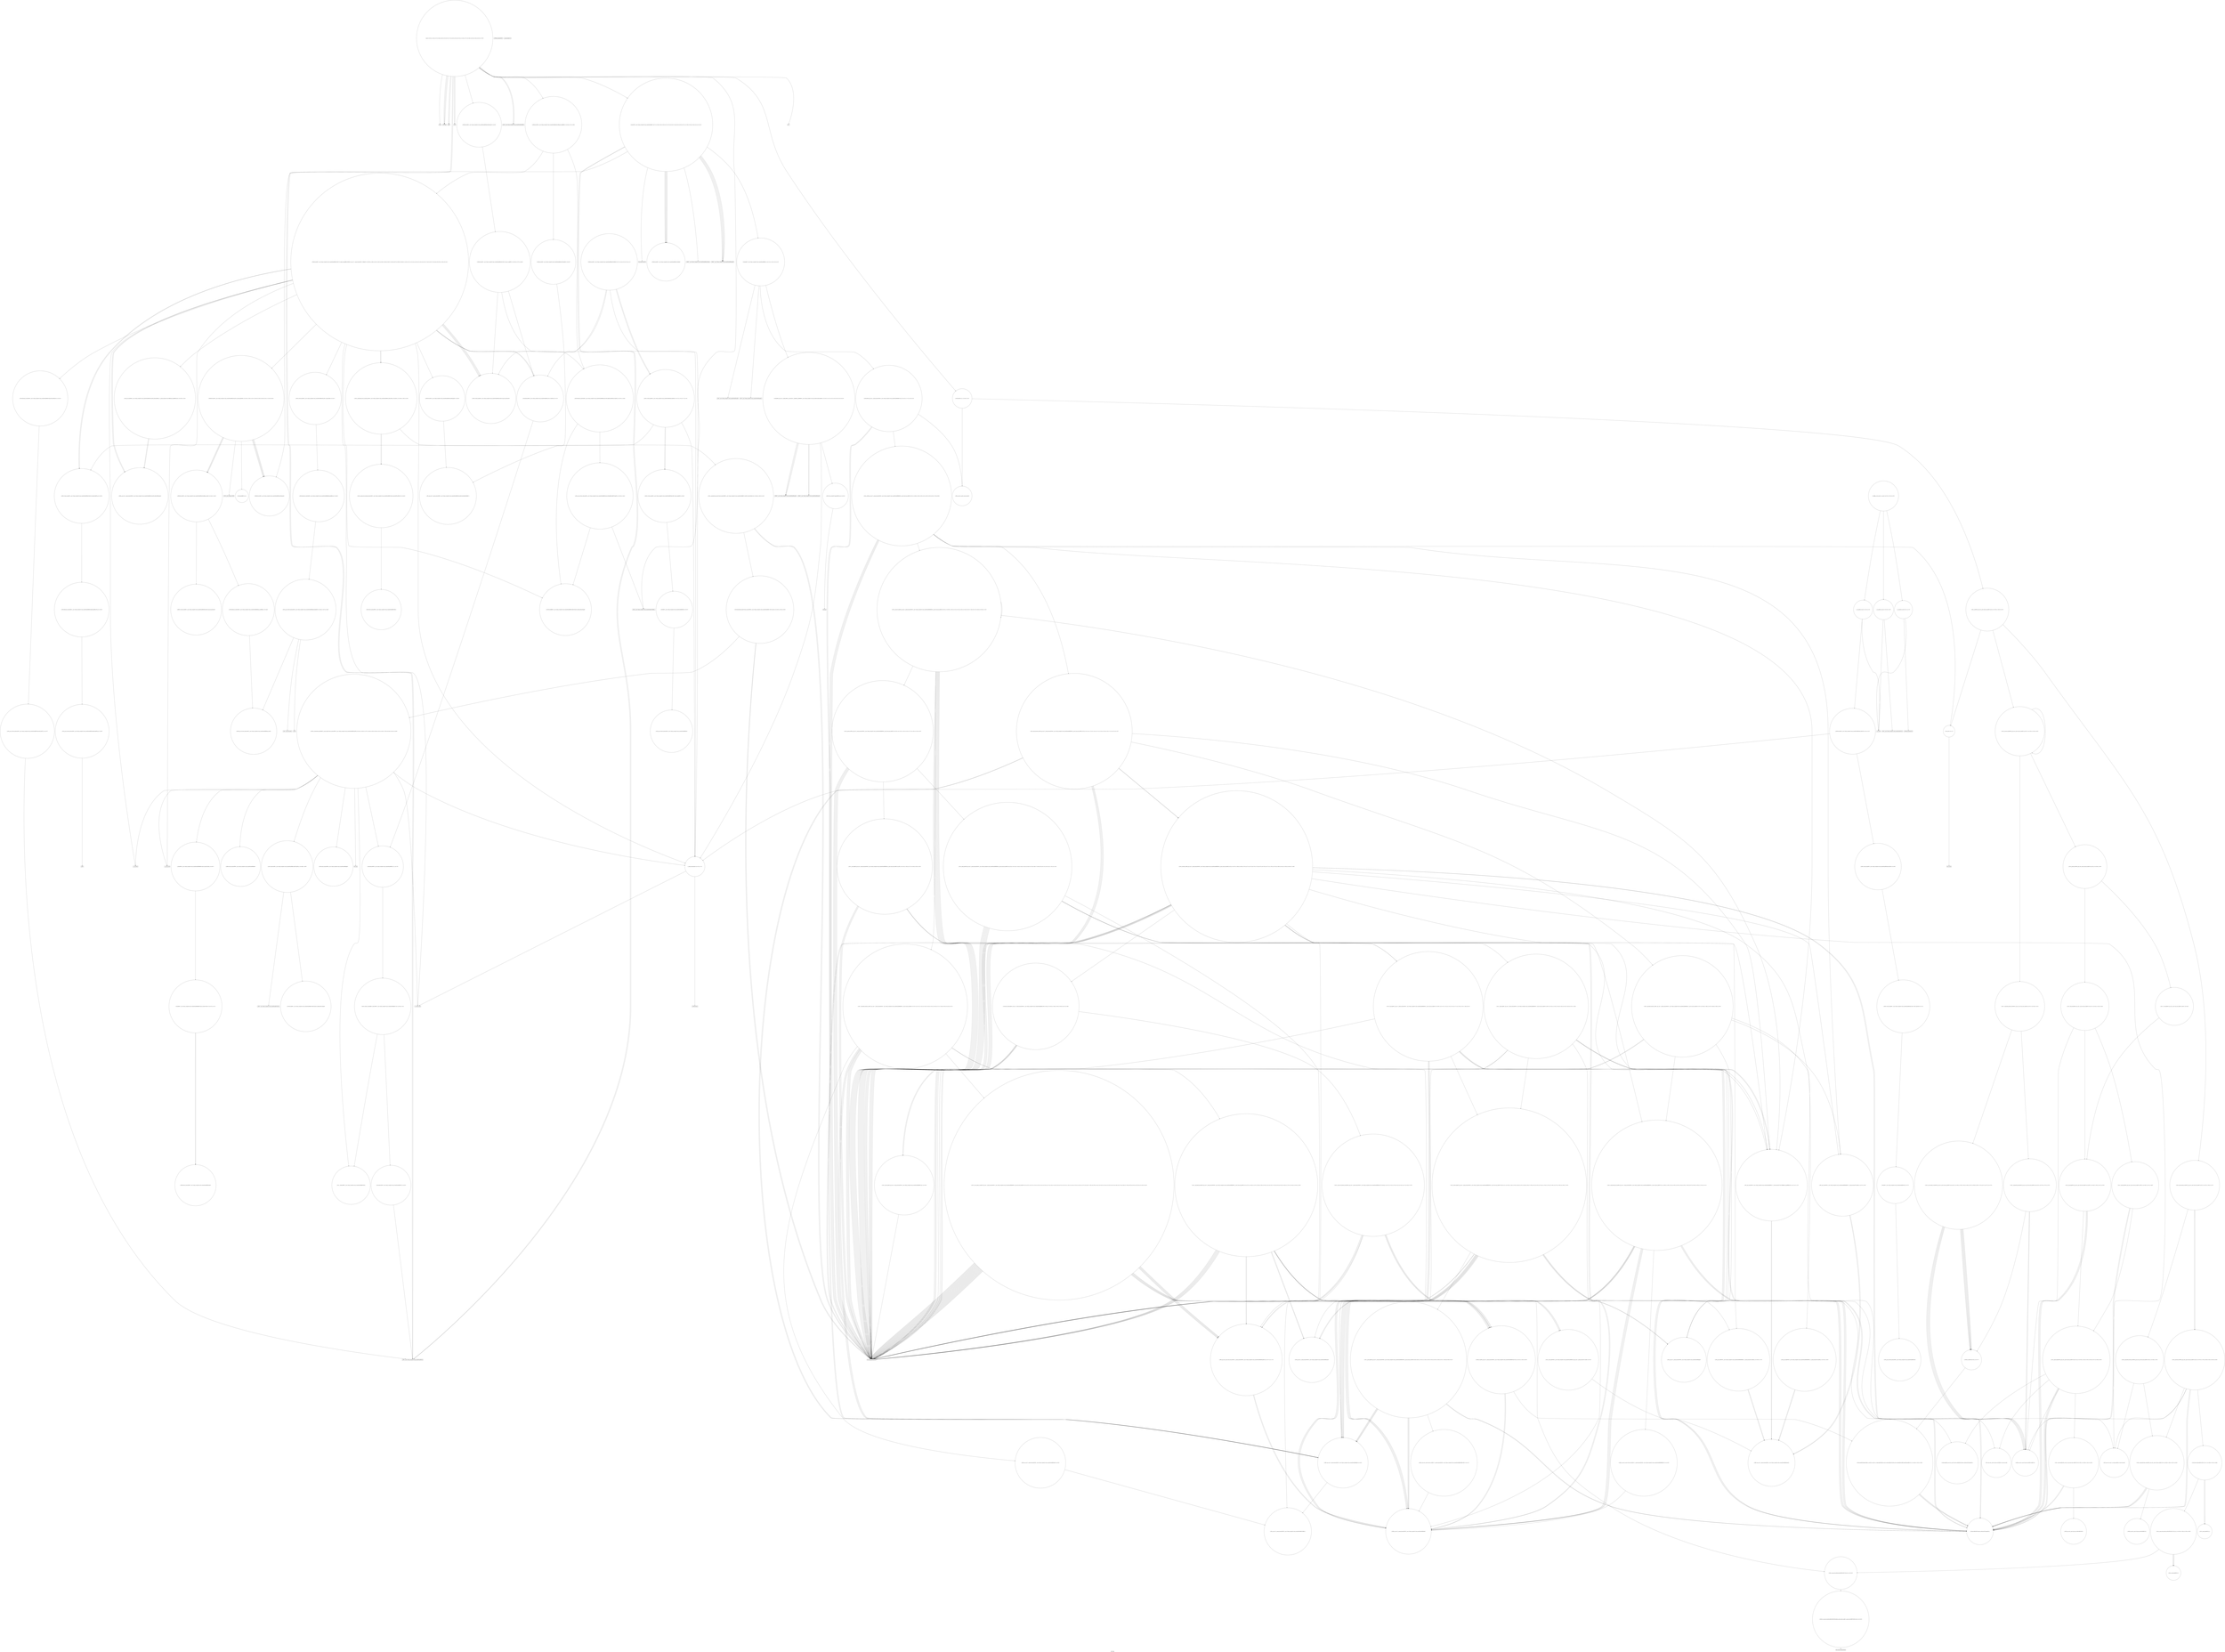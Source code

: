 digraph "Call Graph" {
	label="Call Graph";

	Node0x5599ec6009a0 [shape=record,shape=circle,label="{__cxx_global_var_init|{<s0>1|<s1>2}}"];
	Node0x5599ec6009a0:s0 -> Node0x5599ec600a20[color=black];
	Node0x5599ec6009a0:s1 -> Node0x5599eca7a7b0[color=black];
	Node0x5599eca7e350 [shape=record,shape=circle,label="{_ZN9__gnu_cxxeqIPcNSt7__cxx1112basic_stringIcSt11char_traitsIcESaIcEEEEEbRKNS_17__normal_iteratorIT_T0_EESD_|{<s0>291|<s1>292}}"];
	Node0x5599eca7e350:s0 -> Node0x5599eca7d550[color=black];
	Node0x5599eca7e350:s1 -> Node0x5599eca7d550[color=black];
	Node0x5599eca7a9b0 [shape=record,shape=circle,label="{_Z5checkNSt7__cxx1112basic_stringIcSt11char_traitsIcESaIcEEERS4_|{<s0>12|<s1>13|<s2>14|<s3>15}}"];
	Node0x5599eca7a9b0:s0 -> Node0x5599eca7aab0[color=black];
	Node0x5599eca7a9b0:s1 -> Node0x5599eca7ab30[color=black];
	Node0x5599eca7a9b0:s2 -> Node0x5599eca7aa30[color=black];
	Node0x5599eca7a9b0:s3 -> Node0x5599eca7abb0[color=black];
	Node0x5599eca7beb0 [shape=record,shape=circle,label="{_ZSt12__niter_baseIPcNSt7__cxx1112basic_stringIcSt11char_traitsIcESaIcEEEET_N9__gnu_cxx17__normal_iteratorIS7_T0_EE|{<s0>322}}"];
	Node0x5599eca7beb0:s0 -> Node0x5599eca7d550[color=black];
	Node0x5599eca7ad30 [shape=record,shape=Mrecord,label="{llvm.memset.p0i8.i64}"];
	Node0x5599eca7c230 [shape=record,shape=Mrecord,label="{memcmp}"];
	Node0x5599eca7b0b0 [shape=record,shape=Mrecord,label="{_ZNSt7__cxx1112basic_stringIcSt11char_traitsIcESaIcEEC1Ev}"];
	Node0x5599eca7c5b0 [shape=record,shape=circle,label="{_ZSt13__heap_selectIPcN9__gnu_cxx5__ops15_Iter_less_iterEEvT_S4_S4_T0_|{<s0>342|<s1>343|<s2>344}}"];
	Node0x5599eca7c5b0:s0 -> Node0x5599eca7c6b0[color=black];
	Node0x5599eca7c5b0:s1 -> Node0x5599eca7c730[color=black];
	Node0x5599eca7c5b0:s2 -> Node0x5599eca7c7b0[color=black];
	Node0x5599eca7b430 [shape=record,shape=Mrecord,label="{strlen}"];
	Node0x5599eca7c930 [shape=record,shape=circle,label="{_ZNK9__gnu_cxx5__ops14_Iter_less_valclIPccEEbT_RT0_}"];
	Node0x5599eca7b7b0 [shape=record,shape=Mrecord,label="{__cxa_begin_catch}"];
	Node0x5599eca7ccb0 [shape=record,shape=circle,label="{_ZSt25__unguarded_linear_insertIPcN9__gnu_cxx5__ops14_Val_less_iterEEvT_T0_|{<s0>389|<s1>390|<s2>391|<s3>392}}"];
	Node0x5599eca7ccb0:s0 -> Node0x5599eca7da50[color=black];
	Node0x5599eca7ccb0:s1 -> Node0x5599eca806f0[color=black];
	Node0x5599eca7ccb0:s2 -> Node0x5599eca7da50[color=black];
	Node0x5599eca7ccb0:s3 -> Node0x5599eca7da50[color=black];
	Node0x5599eca7bb30 [shape=record,shape=circle,label="{_ZNSt12_Vector_baseINSt7__cxx1112basic_stringIcSt11char_traitsIcESaIcEEESaIS5_EED2Ev|{<s0>75|<s1>76|<s2>77|<s3>78}}"];
	Node0x5599eca7bb30:s0 -> Node0x5599eca7bdb0[color=black];
	Node0x5599eca7bb30:s1 -> Node0x5599eca7ce50[color=black];
	Node0x5599eca7bb30:s2 -> Node0x5599eca7ce50[color=black];
	Node0x5599eca7bb30:s3 -> Node0x5599eca7b730[color=black];
	Node0x5599eca80870 [shape=record,shape=circle,label="{_ZNSt6vectorINSt7__cxx1112basic_stringIcSt11char_traitsIcESaIcEEESaIS5_EE3endEv|{<s0>422}}"];
	Node0x5599eca80870:s0 -> Node0x5599eca81170[color=black];
	Node0x5599eca7ced0 [shape=record,shape=circle,label="{_ZNSt16allocator_traitsISaINSt7__cxx1112basic_stringIcSt11char_traitsIcESaIcEEEEE10deallocateERS6_PS5_m|{<s0>85}}"];
	Node0x5599eca7ced0:s0 -> Node0x5599eca7cf50[color=black];
	Node0x5599eca80bf0 [shape=record,shape=circle,label="{_ZSt34__uninitialized_move_if_noexcept_aIPNSt7__cxx1112basic_stringIcSt11char_traitsIcESaIcEEES6_SaIS5_EET0_T_S9_S8_RT1_|{<s0>438|<s1>439|<s2>440}}"];
	Node0x5599eca80bf0:s0 -> Node0x5599eca81470[color=black];
	Node0x5599eca80bf0:s1 -> Node0x5599eca81470[color=black];
	Node0x5599eca80bf0:s2 -> Node0x5599eca813f0[color=black];
	Node0x5599eca7d250 [shape=record,shape=circle,label="{_ZN9__gnu_cxx5__ops16__iter_less_iterEv}"];
	Node0x5599eca80f70 [shape=record,shape=circle,label="{_ZSt3maxImERKT_S2_S2_}"];
	Node0x5599eca7d5d0 [shape=record,shape=circle,label="{_ZSt14__partial_sortIN9__gnu_cxx17__normal_iteratorIPcNSt7__cxx1112basic_stringIcSt11char_traitsIcESaIcEEEEENS0_5__ops15_Iter_less_iterEEvT_SC_SC_T0_|{<s0>124|<s1>125|<s2>126|<s3>127|<s4>128|<s5>129|<s6>130}}"];
	Node0x5599eca7d5d0:s0 -> Node0x5599eca7d1d0[color=black];
	Node0x5599eca7d5d0:s1 -> Node0x5599eca7d1d0[color=black];
	Node0x5599eca7d5d0:s2 -> Node0x5599eca7d1d0[color=black];
	Node0x5599eca7d5d0:s3 -> Node0x5599eca7d6d0[color=black];
	Node0x5599eca7d5d0:s4 -> Node0x5599eca7d1d0[color=black];
	Node0x5599eca7d5d0:s5 -> Node0x5599eca7d1d0[color=black];
	Node0x5599eca7d5d0:s6 -> Node0x5599eca7d750[color=black];
	Node0x5599eca812f0 [shape=record,shape=Mrecord,label="{_ZSt17__throw_bad_allocv}"];
	Node0x5599eca7d950 [shape=record,shape=circle,label="{_ZSt10__pop_heapIN9__gnu_cxx17__normal_iteratorIPcNSt7__cxx1112basic_stringIcSt11char_traitsIcESaIcEEEEENS0_5__ops15_Iter_less_iterEEvT_SC_SC_RT0_|{<s0>173|<s1>174|<s2>175|<s3>176|<s4>177|<s5>178|<s6>179|<s7>180|<s8>181}}"];
	Node0x5599eca7d950:s0 -> Node0x5599eca7db50[color=black];
	Node0x5599eca7d950:s1 -> Node0x5599eca7da50[color=black];
	Node0x5599eca7d950:s2 -> Node0x5599eca7db50[color=black];
	Node0x5599eca7d950:s3 -> Node0x5599eca7da50[color=black];
	Node0x5599eca7d950:s4 -> Node0x5599eca7db50[color=black];
	Node0x5599eca7d950:s5 -> Node0x5599eca7d1d0[color=black];
	Node0x5599eca7d950:s6 -> Node0x5599eca7d450[color=black];
	Node0x5599eca7d950:s7 -> Node0x5599eca7da50[color=black];
	Node0x5599eca7d950:s8 -> Node0x5599eca7dbd0[color=black];
	Node0x5599eca81670 [shape=record,shape=circle,label="{_ZSt10_ConstructINSt7__cxx1112basic_stringIcSt11char_traitsIcESaIcEEEJS5_EEvPT_DpOT0_|{<s0>468|<s1>469}}"];
	Node0x5599eca81670:s0 -> Node0x5599eca81970[color=black];
	Node0x5599eca81670:s1 -> Node0x5599eca819f0[color=black];
	Node0x5599eca7dcd0 [shape=record,shape=circle,label="{_ZSt4moveIRN9__gnu_cxx5__ops15_Iter_less_iterEEONSt16remove_referenceIT_E4typeEOS5_}"];
	Node0x5599eca819f0 [shape=record,shape=Mrecord,label="{_ZNSt7__cxx1112basic_stringIcSt11char_traitsIcESaIcEEC1EOS4_}"];
	Node0x5599eca7e050 [shape=record,shape=circle,label="{_ZSt21__unguarded_partitionIN9__gnu_cxx17__normal_iteratorIPcNSt7__cxx1112basic_stringIcSt11char_traitsIcESaIcEEEEENS0_5__ops15_Iter_less_iterEET_SC_SC_SC_T0_|{<s0>246|<s1>247|<s2>248|<s3>249|<s4>250|<s5>251|<s6>252|<s7>253|<s8>254|<s9>255|<s10>256|<s11>257|<s12>258|<s13>259|<s14>260}}"];
	Node0x5599eca7e050:s0 -> Node0x5599eca7d1d0[color=black];
	Node0x5599eca7e050:s1 -> Node0x5599eca7d1d0[color=black];
	Node0x5599eca7e050:s2 -> Node0x5599eca7d8d0[color=black];
	Node0x5599eca7e050:s3 -> Node0x5599eca7d9d0[color=black];
	Node0x5599eca7e050:s4 -> Node0x5599eca7ded0[color=black];
	Node0x5599eca7e050:s5 -> Node0x5599eca7d1d0[color=black];
	Node0x5599eca7e050:s6 -> Node0x5599eca7d1d0[color=black];
	Node0x5599eca7e050:s7 -> Node0x5599eca7d8d0[color=black];
	Node0x5599eca7e050:s8 -> Node0x5599eca7ded0[color=black];
	Node0x5599eca7e050:s9 -> Node0x5599eca7d850[color=black];
	Node0x5599eca7e050:s10 -> Node0x5599eca7d1d0[color=black];
	Node0x5599eca7e050:s11 -> Node0x5599eca7d1d0[color=black];
	Node0x5599eca7e050:s12 -> Node0x5599eca7d1d0[color=black];
	Node0x5599eca7e050:s13 -> Node0x5599eca7e0d0[color=black];
	Node0x5599eca7e050:s14 -> Node0x5599eca7d9d0[color=black];
	Node0x5599ec600a20 [shape=record,shape=Mrecord,label="{_ZNSt8ios_base4InitC1Ev}"];
	Node0x5599eca7e3d0 [shape=record,shape=circle,label="{_ZSt13move_backwardIN9__gnu_cxx17__normal_iteratorIPcNSt7__cxx1112basic_stringIcSt11char_traitsIcESaIcEEEEES9_ET0_T_SB_SA_|{<s0>293|<s1>294|<s2>295|<s3>296|<s4>297|<s5>298}}"];
	Node0x5599eca7e3d0:s0 -> Node0x5599eca7d1d0[color=black];
	Node0x5599eca7e3d0:s1 -> Node0x5599eca7e5d0[color=black];
	Node0x5599eca7e3d0:s2 -> Node0x5599eca7d1d0[color=black];
	Node0x5599eca7e3d0:s3 -> Node0x5599eca7e5d0[color=black];
	Node0x5599eca7e3d0:s4 -> Node0x5599eca7d1d0[color=black];
	Node0x5599eca7e3d0:s5 -> Node0x5599eca7e550[color=black];
	Node0x5599eca7aa30 [shape=record,shape=circle,label="{_ZSt4sortIN9__gnu_cxx17__normal_iteratorIPcNSt7__cxx1112basic_stringIcSt11char_traitsIcESaIcEEEEEEvT_SA_|{<s0>16|<s1>17|<s2>18|<s3>19}}"];
	Node0x5599eca7aa30:s0 -> Node0x5599eca7d1d0[color=black];
	Node0x5599eca7aa30:s1 -> Node0x5599eca7d1d0[color=black];
	Node0x5599eca7aa30:s2 -> Node0x5599eca7d250[color=black];
	Node0x5599eca7aa30:s3 -> Node0x5599eca7d150[color=black];
	Node0x5599eca7bf30 [shape=record,shape=circle,label="{_ZNSt20__copy_move_backwardILb1ELb1ESt26random_access_iterator_tagE13__copy_move_bIcEEPT_PKS3_S6_S4_|{<s0>323}}"];
	Node0x5599eca7bf30:s0 -> Node0x5599eca7bfb0[color=black];
	Node0x5599eca7adb0 [shape=record,shape=circle,label="{_ZNKSt6vectorINSt7__cxx1112basic_stringIcSt11char_traitsIcESaIcEEESaIS5_EE4sizeEv}"];
	Node0x5599eca7c2b0 [shape=record,shape=circle,label="{_ZNSt6vectorINSt7__cxx1112basic_stringIcSt11char_traitsIcESaIcEEESaIS5_EE15_M_erase_at_endEPS5_|{<s0>326|<s1>327|<s2>328}}"];
	Node0x5599eca7c2b0:s0 -> Node0x5599eca7bab0[color=black];
	Node0x5599eca7c2b0:s1 -> Node0x5599eca7ba30[color=black];
	Node0x5599eca7c2b0:s2 -> Node0x5599eca7b730[color=black];
	Node0x5599eca7b130 [shape=record,shape=circle,label="{main|{<s0>45|<s1>46|<s2>47|<s3>48|<s4>49|<s5>50|<s6>51|<s7>52|<s8>53|<s9>54|<s10>55|<s11>56|<s12>57|<s13>58|<s14>59|<s15>60|<s16>61|<s17>62}}"];
	Node0x5599eca7b130:s0 -> Node0x5599eca7b1b0[color=black];
	Node0x5599eca7b130:s1 -> Node0x5599eca7b230[color=black];
	Node0x5599eca7b130:s2 -> Node0x5599eca7b1b0[color=black];
	Node0x5599eca7b130:s3 -> Node0x5599eca7b1b0[color=black];
	Node0x5599eca7b130:s4 -> Node0x5599eca7b2b0[color=black];
	Node0x5599eca7b130:s5 -> Node0x5599eca7b330[color=black];
	Node0x5599eca7b130:s6 -> Node0x5599eca7b430[color=black];
	Node0x5599eca7b130:s7 -> Node0x5599eca7b3b0[color=black];
	Node0x5599eca7b130:s8 -> Node0x5599eca7b4b0[color=black];
	Node0x5599eca7b130:s9 -> Node0x5599eca7b530[color=black];
	Node0x5599eca7b130:s10 -> Node0x5599eca7b330[color=black];
	Node0x5599eca7b130:s11 -> Node0x5599eca7b4b0[color=black];
	Node0x5599eca7b130:s12 -> Node0x5599eca7b5b0[color=black];
	Node0x5599eca7b130:s13 -> Node0x5599eca7ac30[color=black];
	Node0x5599eca7b130:s14 -> Node0x5599eca7afb0[color=black];
	Node0x5599eca7b130:s15 -> Node0x5599eca7b230[color=black];
	Node0x5599eca7b130:s16 -> Node0x5599eca7afb0[color=black];
	Node0x5599eca7b130:s17 -> Node0x5599eca7b630[color=black];
	Node0x5599eca7c630 [shape=record,shape=circle,label="{_ZSt11__sort_heapIPcN9__gnu_cxx5__ops15_Iter_less_iterEEvT_S4_RT0_|{<s0>345}}"];
	Node0x5599eca7c630:s0 -> Node0x5599eca7c7b0[color=black];
	Node0x5599eca7b4b0 [shape=record,shape=Mrecord,label="{_ZNSt7__cxx1112basic_stringIcSt11char_traitsIcESaIcEEaSEPKc}"];
	Node0x5599eca7c9b0 [shape=record,shape=circle,label="{_ZSt22__move_median_to_firstIPcN9__gnu_cxx5__ops15_Iter_less_iterEEvT_S4_S4_S4_T0_|{<s0>363|<s1>364|<s2>365|<s3>366|<s4>367|<s5>368|<s6>369|<s7>370|<s8>371|<s9>372|<s10>373}}"];
	Node0x5599eca7c9b0:s0 -> Node0x5599eca7c730[color=black];
	Node0x5599eca7c9b0:s1 -> Node0x5599eca7c730[color=black];
	Node0x5599eca7c9b0:s2 -> Node0x5599eca7cab0[color=black];
	Node0x5599eca7c9b0:s3 -> Node0x5599eca7c730[color=black];
	Node0x5599eca7c9b0:s4 -> Node0x5599eca7cab0[color=black];
	Node0x5599eca7c9b0:s5 -> Node0x5599eca7cab0[color=black];
	Node0x5599eca7c9b0:s6 -> Node0x5599eca7c730[color=black];
	Node0x5599eca7c9b0:s7 -> Node0x5599eca7cab0[color=black];
	Node0x5599eca7c9b0:s8 -> Node0x5599eca7c730[color=black];
	Node0x5599eca7c9b0:s9 -> Node0x5599eca7cab0[color=black];
	Node0x5599eca7c9b0:s10 -> Node0x5599eca7cab0[color=black];
	Node0x5599eca7b830 [shape=record,shape=Mrecord,label="{_ZSt9terminatev}"];
	Node0x5599eca7cd30 [shape=record,shape=circle,label="{_ZSt23__copy_move_backward_a2ILb1EPcS0_ET1_T0_S2_S1_|{<s0>393|<s1>394|<s2>395|<s3>396}}"];
	Node0x5599eca7cd30:s0 -> Node0x5599eca80670[color=black];
	Node0x5599eca7cd30:s1 -> Node0x5599eca80670[color=black];
	Node0x5599eca7cd30:s2 -> Node0x5599eca80670[color=black];
	Node0x5599eca7cd30:s3 -> Node0x5599eca7be30[color=black];
	Node0x5599eca7bbb0 [shape=record,shape=circle,label="{_ZSt8_DestroyIPNSt7__cxx1112basic_stringIcSt11char_traitsIcESaIcEEEEvT_S7_|{<s0>79}}"];
	Node0x5599eca7bbb0:s0 -> Node0x5599eca7bc30[color=black];
	Node0x5599eca808f0 [shape=record,shape=circle,label="{_ZN9__gnu_cxx13new_allocatorINSt7__cxx1112basic_stringIcSt11char_traitsIcESaIcEEEE9constructIS6_JRKS6_EEEvPT_DpOT0_|{<s0>423|<s1>424}}"];
	Node0x5599eca808f0:s0 -> Node0x5599eca80970[color=black];
	Node0x5599eca808f0:s1 -> Node0x5599eca7b5b0[color=black];
	Node0x5599eca7cf50 [shape=record,shape=circle,label="{_ZN9__gnu_cxx13new_allocatorINSt7__cxx1112basic_stringIcSt11char_traitsIcESaIcEEEE10deallocateEPS6_m|{<s0>86}}"];
	Node0x5599eca7cf50:s0 -> Node0x5599eca7cfd0[color=black];
	Node0x5599eca80c70 [shape=record,shape=circle,label="{_ZNK9__gnu_cxx17__normal_iteratorIPNSt7__cxx1112basic_stringIcSt11char_traitsIcESaIcEEESt6vectorIS6_SaIS6_EEE4baseEv}"];
	Node0x5599eca7d2d0 [shape=record,shape=circle,label="{_ZN9__gnu_cxxneIPcNSt7__cxx1112basic_stringIcSt11char_traitsIcESaIcEEEEEbRKNS_17__normal_iteratorIT_T0_EESD_|{<s0>97|<s1>98}}"];
	Node0x5599eca7d2d0:s0 -> Node0x5599eca7d550[color=black];
	Node0x5599eca7d2d0:s1 -> Node0x5599eca7d550[color=black];
	Node0x5599eca80ff0 [shape=record,shape=circle,label="{_ZNSt16allocator_traitsISaINSt7__cxx1112basic_stringIcSt11char_traitsIcESaIcEEEEE8max_sizeERKS6_|{<s0>444}}"];
	Node0x5599eca80ff0:s0 -> Node0x5599eca810f0[color=black];
	Node0x5599eca7d650 [shape=record,shape=circle,label="{_ZSt27__unguarded_partition_pivotIN9__gnu_cxx17__normal_iteratorIPcNSt7__cxx1112basic_stringIcSt11char_traitsIcESaIcEEEEENS0_5__ops15_Iter_less_iterEET_SC_SC_T0_|{<s0>131|<s1>132|<s2>133|<s3>134|<s4>135|<s5>136|<s6>137|<s7>138|<s8>139|<s9>140|<s10>141}}"];
	Node0x5599eca7d650:s0 -> Node0x5599eca7d450[color=black];
	Node0x5599eca7d650:s1 -> Node0x5599eca7dad0[color=black];
	Node0x5599eca7d650:s2 -> Node0x5599eca7d1d0[color=black];
	Node0x5599eca7d650:s3 -> Node0x5599eca7dad0[color=black];
	Node0x5599eca7d650:s4 -> Node0x5599eca7d1d0[color=black];
	Node0x5599eca7d650:s5 -> Node0x5599eca7dfd0[color=black];
	Node0x5599eca7d650:s6 -> Node0x5599eca7df50[color=black];
	Node0x5599eca7d650:s7 -> Node0x5599eca7dad0[color=black];
	Node0x5599eca7d650:s8 -> Node0x5599eca7d1d0[color=black];
	Node0x5599eca7d650:s9 -> Node0x5599eca7d1d0[color=black];
	Node0x5599eca7d650:s10 -> Node0x5599eca7e050[color=black];
	Node0x5599eca81370 [shape=record,shape=Mrecord,label="{_Znwm}"];
	Node0x5599eca7d9d0 [shape=record,shape=circle,label="{_ZN9__gnu_cxx17__normal_iteratorIPcNSt7__cxx1112basic_stringIcSt11char_traitsIcESaIcEEEEppEv}"];
	Node0x5599eca816f0 [shape=record,shape=circle,label="{_ZNKSt13move_iteratorIPNSt7__cxx1112basic_stringIcSt11char_traitsIcESaIcEEEEdeEv}"];
	Node0x5599eca7dd50 [shape=record,shape=circle,label="{_ZN9__gnu_cxx5__ops14_Iter_less_valC2ENS0_15_Iter_less_iterE}"];
	Node0x5599eca81a70 [shape=record,shape=circle,label="{_ZNSt13move_iteratorIPNSt7__cxx1112basic_stringIcSt11char_traitsIcESaIcEEEEC2ES6_}"];
	Node0x5599eca7e0d0 [shape=record,shape=circle,label="{_ZSt9iter_swapIN9__gnu_cxx17__normal_iteratorIPcNSt7__cxx1112basic_stringIcSt11char_traitsIcESaIcEEEEES9_EvT_T0_|{<s0>261|<s1>262|<s2>263}}"];
	Node0x5599eca7e0d0:s0 -> Node0x5599eca7db50[color=black];
	Node0x5599eca7e0d0:s1 -> Node0x5599eca7db50[color=black];
	Node0x5599eca7e0d0:s2 -> Node0x5599eca7e150[color=black];
	Node0x5599eca7a730 [shape=record,shape=Mrecord,label="{_ZNSt8ios_base4InitD1Ev}"];
	Node0x5599eca7e450 [shape=record,shape=circle,label="{_ZSt25__unguarded_linear_insertIN9__gnu_cxx17__normal_iteratorIPcNSt7__cxx1112basic_stringIcSt11char_traitsIcESaIcEEEEENS0_5__ops14_Val_less_iterEEvT_T0_|{<s0>299|<s1>300|<s2>301|<s3>302|<s4>303|<s5>304|<s6>305|<s7>306|<s8>307|<s9>308|<s10>309|<s11>310|<s12>311}}"];
	Node0x5599eca7e450:s0 -> Node0x5599eca7db50[color=black];
	Node0x5599eca7e450:s1 -> Node0x5599eca7da50[color=black];
	Node0x5599eca7e450:s2 -> Node0x5599eca7d1d0[color=black];
	Node0x5599eca7e450:s3 -> Node0x5599eca7ded0[color=black];
	Node0x5599eca7e450:s4 -> Node0x5599eca7d1d0[color=black];
	Node0x5599eca7e450:s5 -> Node0x5599eca7c030[color=black];
	Node0x5599eca7e450:s6 -> Node0x5599eca7db50[color=black];
	Node0x5599eca7e450:s7 -> Node0x5599eca7da50[color=black];
	Node0x5599eca7e450:s8 -> Node0x5599eca7db50[color=black];
	Node0x5599eca7e450:s9 -> Node0x5599eca7d1d0[color=black];
	Node0x5599eca7e450:s10 -> Node0x5599eca7ded0[color=black];
	Node0x5599eca7e450:s11 -> Node0x5599eca7da50[color=black];
	Node0x5599eca7e450:s12 -> Node0x5599eca7db50[color=black];
	Node0x5599eca7aab0 [shape=record,shape=Mrecord,label="{_ZNSt7__cxx1112basic_stringIcSt11char_traitsIcESaIcEE5beginEv}"];
	Node0x5599eca7bfb0 [shape=record,shape=Mrecord,label="{llvm.memmove.p0i8.p0i8.i64}"];
	Node0x5599eca7ae30 [shape=record,shape=circle,label="{_ZNSt6vectorINSt7__cxx1112basic_stringIcSt11char_traitsIcESaIcEEESaIS5_EEixEm}"];
	Node0x5599eca7c330 [shape=record,shape=circle,label="{_ZSt6__sortIPcN9__gnu_cxx5__ops15_Iter_less_iterEEvT_S4_T0_|{<s0>329|<s1>330|<s2>331}}"];
	Node0x5599eca7c330:s0 -> Node0x5599eca7d3d0[color=black];
	Node0x5599eca7c330:s1 -> Node0x5599eca7c3b0[color=black];
	Node0x5599eca7c330:s2 -> Node0x5599eca7c430[color=black];
	Node0x5599eca7b1b0 [shape=record,shape=Mrecord,label="{_ZNSirsERi}"];
	Node0x5599eca7c6b0 [shape=record,shape=circle,label="{_ZSt11__make_heapIPcN9__gnu_cxx5__ops15_Iter_less_iterEEvT_S4_RT0_|{<s0>346|<s1>347|<s2>348}}"];
	Node0x5599eca7c6b0:s0 -> Node0x5599eca7da50[color=black];
	Node0x5599eca7c6b0:s1 -> Node0x5599eca7da50[color=black];
	Node0x5599eca7c6b0:s2 -> Node0x5599eca7c830[color=black];
	Node0x5599eca7b530 [shape=record,shape=circle,label="{_ZNSt6vectorINSt7__cxx1112basic_stringIcSt11char_traitsIcESaIcEEESaIS5_EE9push_backERKS5_|{<s0>66|<s1>67|<s2>68}}"];
	Node0x5599eca7b530:s0 -> Node0x5599eca80770[color=black];
	Node0x5599eca7b530:s1 -> Node0x5599eca80870[color=black];
	Node0x5599eca7b530:s2 -> Node0x5599eca807f0[color=black];
	Node0x5599eca7ca30 [shape=record,shape=circle,label="{_ZSt21__unguarded_partitionIPcN9__gnu_cxx5__ops15_Iter_less_iterEET_S4_S4_S4_T0_|{<s0>374|<s1>375|<s2>376}}"];
	Node0x5599eca7ca30:s0 -> Node0x5599eca7c730[color=black];
	Node0x5599eca7ca30:s1 -> Node0x5599eca7c730[color=black];
	Node0x5599eca7ca30:s2 -> Node0x5599eca7cab0[color=black];
	Node0x5599eca7b8b0 [shape=record,shape=circle,label="{_ZNSt12_Vector_baseINSt7__cxx1112basic_stringIcSt11char_traitsIcESaIcEEESaIS5_EE12_Vector_implC2Ev|{<s0>72}}"];
	Node0x5599eca7b8b0:s0 -> Node0x5599eca7b930[color=black];
	Node0x5599eca7cdb0 [shape=record,shape=circle,label="{_ZSt12__miter_baseIPcET_S1_}"];
	Node0x5599eca7bc30 [shape=record,shape=circle,label="{_ZNSt12_Destroy_auxILb0EE9__destroyIPNSt7__cxx1112basic_stringIcSt11char_traitsIcESaIcEEEEEvT_S9_|{<s0>80|<s1>81}}"];
	Node0x5599eca7bc30:s0 -> Node0x5599eca7bd30[color=black];
	Node0x5599eca7bc30:s1 -> Node0x5599eca7bcb0[color=black];
	Node0x5599eca80970 [shape=record,shape=circle,label="{_ZSt7forwardIRKNSt7__cxx1112basic_stringIcSt11char_traitsIcESaIcEEEEOT_RNSt16remove_referenceIS8_E4typeE}"];
	Node0x5599eca7cfd0 [shape=record,shape=Mrecord,label="{_ZdlPv}"];
	Node0x5599eca80cf0 [shape=record,shape=circle,label="{_ZNSt16allocator_traitsISaINSt7__cxx1112basic_stringIcSt11char_traitsIcESaIcEEEEE7destroyIS5_EEvRS6_PT_|{<s0>441}}"];
	Node0x5599eca80cf0:s0 -> Node0x5599eca81af0[color=black];
	Node0x5599eca7d350 [shape=record,shape=circle,label="{_ZSt16__introsort_loopIN9__gnu_cxx17__normal_iteratorIPcNSt7__cxx1112basic_stringIcSt11char_traitsIcESaIcEEEEElNS0_5__ops15_Iter_less_iterEEvT_SC_T0_T1_|{<s0>99|<s1>100|<s2>101|<s3>102|<s4>103|<s5>104|<s6>105|<s7>106|<s8>107|<s9>108|<s10>109|<s11>110}}"];
	Node0x5599eca7d350:s0 -> Node0x5599eca7d450[color=black];
	Node0x5599eca7d350:s1 -> Node0x5599eca7d1d0[color=black];
	Node0x5599eca7d350:s2 -> Node0x5599eca7d1d0[color=black];
	Node0x5599eca7d350:s3 -> Node0x5599eca7d1d0[color=black];
	Node0x5599eca7d350:s4 -> Node0x5599eca7d5d0[color=black];
	Node0x5599eca7d350:s5 -> Node0x5599eca7d1d0[color=black];
	Node0x5599eca7d350:s6 -> Node0x5599eca7d1d0[color=black];
	Node0x5599eca7d350:s7 -> Node0x5599eca7d650[color=black];
	Node0x5599eca7d350:s8 -> Node0x5599eca7d1d0[color=black];
	Node0x5599eca7d350:s9 -> Node0x5599eca7d1d0[color=black];
	Node0x5599eca7d350:s10 -> Node0x5599eca7d350[color=black];
	Node0x5599eca7d350:s11 -> Node0x5599eca7d1d0[color=black];
	Node0x5599eca81070 [shape=record,shape=circle,label="{_ZNKSt12_Vector_baseINSt7__cxx1112basic_stringIcSt11char_traitsIcESaIcEEESaIS5_EE19_M_get_Tp_allocatorEv}"];
	Node0x5599eca7d6d0 [shape=record,shape=circle,label="{_ZSt13__heap_selectIN9__gnu_cxx17__normal_iteratorIPcNSt7__cxx1112basic_stringIcSt11char_traitsIcESaIcEEEEENS0_5__ops15_Iter_less_iterEEvT_SC_SC_T0_|{<s0>142|<s1>143|<s2>144|<s3>145|<s4>146|<s5>147|<s6>148|<s7>149|<s8>150|<s9>151|<s10>152|<s11>153|<s12>154}}"];
	Node0x5599eca7d6d0:s0 -> Node0x5599eca7d1d0[color=black];
	Node0x5599eca7d6d0:s1 -> Node0x5599eca7d1d0[color=black];
	Node0x5599eca7d6d0:s2 -> Node0x5599eca7d7d0[color=black];
	Node0x5599eca7d6d0:s3 -> Node0x5599eca7d1d0[color=black];
	Node0x5599eca7d6d0:s4 -> Node0x5599eca7d850[color=black];
	Node0x5599eca7d6d0:s5 -> Node0x5599eca7d1d0[color=black];
	Node0x5599eca7d6d0:s6 -> Node0x5599eca7d1d0[color=black];
	Node0x5599eca7d6d0:s7 -> Node0x5599eca7d8d0[color=black];
	Node0x5599eca7d6d0:s8 -> Node0x5599eca7d1d0[color=black];
	Node0x5599eca7d6d0:s9 -> Node0x5599eca7d1d0[color=black];
	Node0x5599eca7d6d0:s10 -> Node0x5599eca7d1d0[color=black];
	Node0x5599eca7d6d0:s11 -> Node0x5599eca7d950[color=black];
	Node0x5599eca7d6d0:s12 -> Node0x5599eca7d9d0[color=black];
	Node0x5599eca813f0 [shape=record,shape=circle,label="{_ZSt22__uninitialized_copy_aISt13move_iteratorIPNSt7__cxx1112basic_stringIcSt11char_traitsIcESaIcEEEES7_S6_ET0_T_SA_S9_RSaIT1_E|{<s0>449|<s1>450|<s2>451}}"];
	Node0x5599eca813f0:s0 -> Node0x5599eca7d1d0[color=black];
	Node0x5599eca813f0:s1 -> Node0x5599eca7d1d0[color=black];
	Node0x5599eca813f0:s2 -> Node0x5599eca814f0[color=black];
	Node0x5599eca7da50 [shape=record,shape=circle,label="{_ZSt4moveIRcEONSt16remove_referenceIT_E4typeEOS2_}"];
	Node0x5599eca81770 [shape=record,shape=circle,label="{_ZNSt13move_iteratorIPNSt7__cxx1112basic_stringIcSt11char_traitsIcESaIcEEEEppEv}"];
	Node0x5599eca7ddd0 [shape=record,shape=circle,label="{_ZSt11__push_heapIN9__gnu_cxx17__normal_iteratorIPcNSt7__cxx1112basic_stringIcSt11char_traitsIcESaIcEEEEElcNS0_5__ops14_Iter_less_valEEvT_T0_SD_T1_RT2_|{<s0>201|<s1>202|<s2>203|<s3>204|<s4>205|<s5>206|<s6>207|<s7>208|<s8>209|<s9>210}}"];
	Node0x5599eca7ddd0:s0 -> Node0x5599eca7dad0[color=black];
	Node0x5599eca7ddd0:s1 -> Node0x5599eca7de50[color=black];
	Node0x5599eca7ddd0:s2 -> Node0x5599eca7dad0[color=black];
	Node0x5599eca7ddd0:s3 -> Node0x5599eca7db50[color=black];
	Node0x5599eca7ddd0:s4 -> Node0x5599eca7da50[color=black];
	Node0x5599eca7ddd0:s5 -> Node0x5599eca7dad0[color=black];
	Node0x5599eca7ddd0:s6 -> Node0x5599eca7db50[color=black];
	Node0x5599eca7ddd0:s7 -> Node0x5599eca7da50[color=black];
	Node0x5599eca7ddd0:s8 -> Node0x5599eca7dad0[color=black];
	Node0x5599eca7ddd0:s9 -> Node0x5599eca7db50[color=black];
	Node0x5599eca81af0 [shape=record,shape=circle,label="{_ZN9__gnu_cxx13new_allocatorINSt7__cxx1112basic_stringIcSt11char_traitsIcESaIcEEEE7destroyIS6_EEvPT_|{<s0>472}}"];
	Node0x5599eca81af0:s0 -> Node0x5599eca7afb0[color=black];
	Node0x5599eca7e150 [shape=record,shape=circle,label="{_ZSt4swapIcENSt9enable_ifIXsr6__and_ISt6__not_ISt15__is_tuple_likeIT_EESt21is_move_constructibleIS3_ESt18is_move_assignableIS3_EEE5valueEvE4typeERS3_SC_|{<s0>264|<s1>265|<s2>266}}"];
	Node0x5599eca7e150:s0 -> Node0x5599eca7da50[color=black];
	Node0x5599eca7e150:s1 -> Node0x5599eca7da50[color=black];
	Node0x5599eca7e150:s2 -> Node0x5599eca7da50[color=black];
	Node0x5599eca7a7b0 [shape=record,shape=Mrecord,label="{__cxa_atexit}"];
	Node0x5599eca7e4d0 [shape=record,shape=circle,label="{_ZN9__gnu_cxx5__ops15__val_comp_iterENS0_15_Iter_less_iterE}"];
	Node0x5599eca7ab30 [shape=record,shape=Mrecord,label="{_ZNSt7__cxx1112basic_stringIcSt11char_traitsIcESaIcEE3endEv}"];
	Node0x5599eca7c030 [shape=record,shape=circle,label="{_ZNK9__gnu_cxx5__ops14_Val_less_iterclIcNS_17__normal_iteratorIPcNSt7__cxx1112basic_stringIcSt11char_traitsIcESaIcEEEEEEEbRT_T0_|{<s0>324}}"];
	Node0x5599eca7c030:s0 -> Node0x5599eca7db50[color=black];
	Node0x5599eca7aeb0 [shape=record,shape=Mrecord,label="{_ZNKSt7__cxx1112basic_stringIcSt11char_traitsIcESaIcEE6substrEmm}"];
	Node0x5599eca7c3b0 [shape=record,shape=circle,label="{_ZSt16__introsort_loopIPclN9__gnu_cxx5__ops15_Iter_less_iterEEvT_S4_T0_T1_|{<s0>332|<s1>333|<s2>334}}"];
	Node0x5599eca7c3b0:s0 -> Node0x5599eca7c4b0[color=black];
	Node0x5599eca7c3b0:s1 -> Node0x5599eca7c530[color=black];
	Node0x5599eca7c3b0:s2 -> Node0x5599eca7c3b0[color=black];
	Node0x5599eca7b230 [shape=record,shape=Mrecord,label="{printf}"];
	Node0x5599eca7c730 [shape=record,shape=circle,label="{_ZNK9__gnu_cxx5__ops15_Iter_less_iterclIPcS3_EEbT_T0_}"];
	Node0x5599eca7b5b0 [shape=record,shape=Mrecord,label="{_ZNSt7__cxx1112basic_stringIcSt11char_traitsIcESaIcEEC1ERKS4_}"];
	Node0x5599eca7cab0 [shape=record,shape=circle,label="{_ZSt9iter_swapIPcS0_EvT_T0_|{<s0>377}}"];
	Node0x5599eca7cab0:s0 -> Node0x5599eca7e150[color=black];
	Node0x5599eca7b930 [shape=record,shape=circle,label="{_ZNSaINSt7__cxx1112basic_stringIcSt11char_traitsIcESaIcEEEEC2Ev|{<s0>73}}"];
	Node0x5599eca7b930:s0 -> Node0x5599eca7b9b0[color=black];
	Node0x5599eca80670 [shape=record,shape=circle,label="{_ZSt12__niter_baseIPcET_S1_}"];
	Node0x5599eca7bcb0 [shape=record,shape=circle,label="{_ZSt8_DestroyINSt7__cxx1112basic_stringIcSt11char_traitsIcESaIcEEEEvPT_|{<s0>82}}"];
	Node0x5599eca7bcb0:s0 -> Node0x5599eca7afb0[color=black];
	Node0x5599eca809f0 [shape=record,shape=circle,label="{_ZNKSt6vectorINSt7__cxx1112basic_stringIcSt11char_traitsIcESaIcEEESaIS5_EE12_M_check_lenEmPKc|{<s0>425|<s1>426|<s2>427|<s3>428|<s4>429|<s5>430|<s6>431|<s7>432|<s8>433}}"];
	Node0x5599eca809f0:s0 -> Node0x5599eca80e70[color=black];
	Node0x5599eca809f0:s1 -> Node0x5599eca7adb0[color=black];
	Node0x5599eca809f0:s2 -> Node0x5599eca80ef0[color=black];
	Node0x5599eca809f0:s3 -> Node0x5599eca7adb0[color=black];
	Node0x5599eca809f0:s4 -> Node0x5599eca7adb0[color=black];
	Node0x5599eca809f0:s5 -> Node0x5599eca80f70[color=black];
	Node0x5599eca809f0:s6 -> Node0x5599eca7adb0[color=black];
	Node0x5599eca809f0:s7 -> Node0x5599eca80e70[color=black];
	Node0x5599eca809f0:s8 -> Node0x5599eca80e70[color=black];
	Node0x5599eca7d050 [shape=record,shape=circle,label="{_ZNSaINSt7__cxx1112basic_stringIcSt11char_traitsIcESaIcEEEED2Ev|{<s0>87}}"];
	Node0x5599eca7d050:s0 -> Node0x5599eca7d0d0[color=black];
	Node0x5599eca80d70 [shape=record,shape=Mrecord,label="{__cxa_rethrow}"];
	Node0x5599eca7d3d0 [shape=record,shape=circle,label="{_ZSt4__lgl|{<s0>111}}"];
	Node0x5599eca7d3d0:s0 -> Node0x5599eca7e1d0[color=black];
	Node0x5599eca810f0 [shape=record,shape=circle,label="{_ZNK9__gnu_cxx13new_allocatorINSt7__cxx1112basic_stringIcSt11char_traitsIcESaIcEEEE8max_sizeEv}"];
	Node0x5599eca7d750 [shape=record,shape=circle,label="{_ZSt11__sort_heapIN9__gnu_cxx17__normal_iteratorIPcNSt7__cxx1112basic_stringIcSt11char_traitsIcESaIcEEEEENS0_5__ops15_Iter_less_iterEEvT_SC_RT0_|{<s0>155|<s1>156|<s2>157|<s3>158|<s4>159|<s5>160}}"];
	Node0x5599eca7d750:s0 -> Node0x5599eca7d450[color=black];
	Node0x5599eca7d750:s1 -> Node0x5599eca7ded0[color=black];
	Node0x5599eca7d750:s2 -> Node0x5599eca7d1d0[color=black];
	Node0x5599eca7d750:s3 -> Node0x5599eca7d1d0[color=black];
	Node0x5599eca7d750:s4 -> Node0x5599eca7d1d0[color=black];
	Node0x5599eca7d750:s5 -> Node0x5599eca7d950[color=black];
	Node0x5599eca81470 [shape=record,shape=circle,label="{_ZSt32__make_move_if_noexcept_iteratorINSt7__cxx1112basic_stringIcSt11char_traitsIcESaIcEEESt13move_iteratorIPS5_EET0_PT_|{<s0>452}}"];
	Node0x5599eca81470:s0 -> Node0x5599eca81a70[color=black];
	Node0x5599eca7dad0 [shape=record,shape=circle,label="{_ZNK9__gnu_cxx17__normal_iteratorIPcNSt7__cxx1112basic_stringIcSt11char_traitsIcESaIcEEEEplEl|{<s0>182}}"];
	Node0x5599eca7dad0:s0 -> Node0x5599eca7dc50[color=black];
	Node0x5599eca817f0 [shape=record,shape=Mrecord,label="{llvm.trap}"];
	Node0x5599eca7de50 [shape=record,shape=circle,label="{_ZNK9__gnu_cxx5__ops14_Iter_less_valclINS_17__normal_iteratorIPcNSt7__cxx1112basic_stringIcSt11char_traitsIcESaIcEEEEEcEEbT_RT0_|{<s0>211}}"];
	Node0x5599eca7de50:s0 -> Node0x5599eca7db50[color=black];
	Node0x5599eca81b70 [shape=record,shape=circle,label="{_GLOBAL__sub_I_yash.15_2_1.cpp|{<s0>473|<s1>474|<s2>475}}"];
	Node0x5599eca81b70:s0 -> Node0x5599ec6009a0[color=black];
	Node0x5599eca81b70:s1 -> Node0x5599eca7a830[color=black];
	Node0x5599eca81b70:s2 -> Node0x5599eca7b030[color=black];
	Node0x5599eca7e1d0 [shape=record,shape=Mrecord,label="{llvm.ctlz.i64}"];
	Node0x5599eca7a830 [shape=record,shape=circle,label="{__cxx_global_var_init.1|{<s0>3|<s1>4}}"];
	Node0x5599eca7a830:s0 -> Node0x5599eca7a8b0[color=black];
	Node0x5599eca7a830:s1 -> Node0x5599eca7a7b0[color=black];
	Node0x5599eca7e550 [shape=record,shape=circle,label="{_ZSt23__copy_move_backward_a2ILb1EN9__gnu_cxx17__normal_iteratorIPcNSt7__cxx1112basic_stringIcSt11char_traitsIcESaIcEEEEES9_ET1_T0_SB_SA_|{<s0>312|<s1>313|<s2>314|<s3>315|<s4>316|<s5>317|<s6>318|<s7>319}}"];
	Node0x5599eca7e550:s0 -> Node0x5599eca7d1d0[color=black];
	Node0x5599eca7e550:s1 -> Node0x5599eca7beb0[color=black];
	Node0x5599eca7e550:s2 -> Node0x5599eca7d1d0[color=black];
	Node0x5599eca7e550:s3 -> Node0x5599eca7beb0[color=black];
	Node0x5599eca7e550:s4 -> Node0x5599eca7d1d0[color=black];
	Node0x5599eca7e550:s5 -> Node0x5599eca7beb0[color=black];
	Node0x5599eca7e550:s6 -> Node0x5599eca7be30[color=black];
	Node0x5599eca7e550:s7 -> Node0x5599eca7dc50[color=black];
	Node0x5599eca7abb0 [shape=record,shape=circle,label="{_ZSteqIcEN9__gnu_cxx11__enable_ifIXsr9__is_charIT_EE7__valueEbE6__typeERKNSt7__cxx1112basic_stringIS2_St11char_traitsIS2_ESaIS2_EEESC_|{<s0>20|<s1>21|<s2>22|<s3>23|<s4>24|<s5>25|<s6>26}}"];
	Node0x5599eca7abb0:s0 -> Node0x5599eca7c0b0[color=black];
	Node0x5599eca7abb0:s1 -> Node0x5599eca7c0b0[color=black];
	Node0x5599eca7abb0:s2 -> Node0x5599eca7c1b0[color=black];
	Node0x5599eca7abb0:s3 -> Node0x5599eca7c1b0[color=black];
	Node0x5599eca7abb0:s4 -> Node0x5599eca7c0b0[color=black];
	Node0x5599eca7abb0:s5 -> Node0x5599eca7c130[color=black];
	Node0x5599eca7abb0:s6 -> Node0x5599eca7b730[color=black];
	Node0x5599eca7c0b0 [shape=record,shape=Mrecord,label="{_ZNKSt7__cxx1112basic_stringIcSt11char_traitsIcESaIcEE4sizeEv}"];
	Node0x5599eca7af30 [shape=record,shape=Mrecord,label="{__gxx_personality_v0}"];
	Node0x5599eca7c430 [shape=record,shape=circle,label="{_ZSt22__final_insertion_sortIPcN9__gnu_cxx5__ops15_Iter_less_iterEEvT_S4_T0_|{<s0>335|<s1>336|<s2>337}}"];
	Node0x5599eca7c430:s0 -> Node0x5599eca7cb30[color=black];
	Node0x5599eca7c430:s1 -> Node0x5599eca7cbb0[color=black];
	Node0x5599eca7c430:s2 -> Node0x5599eca7cb30[color=black];
	Node0x5599eca7b2b0 [shape=record,shape=circle,label="{_ZNSt6vectorINSt7__cxx1112basic_stringIcSt11char_traitsIcESaIcEEESaIS5_EE5clearEv|{<s0>63}}"];
	Node0x5599eca7b2b0:s0 -> Node0x5599eca7c2b0[color=black];
	Node0x5599eca7c7b0 [shape=record,shape=circle,label="{_ZSt10__pop_heapIPcN9__gnu_cxx5__ops15_Iter_less_iterEEvT_S4_S4_RT0_|{<s0>349|<s1>350|<s2>351|<s3>352}}"];
	Node0x5599eca7c7b0:s0 -> Node0x5599eca7da50[color=black];
	Node0x5599eca7c7b0:s1 -> Node0x5599eca7da50[color=black];
	Node0x5599eca7c7b0:s2 -> Node0x5599eca7da50[color=black];
	Node0x5599eca7c7b0:s3 -> Node0x5599eca7c830[color=black];
	Node0x5599eca7b630 [shape=record,shape=Mrecord,label="{puts}"];
	Node0x5599eca7cb30 [shape=record,shape=circle,label="{_ZSt16__insertion_sortIPcN9__gnu_cxx5__ops15_Iter_less_iterEEvT_S4_T0_|{<s0>378|<s1>379|<s2>380|<s3>381|<s4>382|<s5>383}}"];
	Node0x5599eca7cb30:s0 -> Node0x5599eca7c730[color=black];
	Node0x5599eca7cb30:s1 -> Node0x5599eca7da50[color=black];
	Node0x5599eca7cb30:s2 -> Node0x5599eca7cc30[color=black];
	Node0x5599eca7cb30:s3 -> Node0x5599eca7da50[color=black];
	Node0x5599eca7cb30:s4 -> Node0x5599eca7e4d0[color=black];
	Node0x5599eca7cb30:s5 -> Node0x5599eca7ccb0[color=black];
	Node0x5599eca7b9b0 [shape=record,shape=circle,label="{_ZN9__gnu_cxx13new_allocatorINSt7__cxx1112basic_stringIcSt11char_traitsIcESaIcEEEEC2Ev}"];
	Node0x5599eca806f0 [shape=record,shape=circle,label="{_ZNK9__gnu_cxx5__ops14_Val_less_iterclIcPcEEbRT_T0_}"];
	Node0x5599eca7bd30 [shape=record,shape=circle,label="{_ZSt11__addressofINSt7__cxx1112basic_stringIcSt11char_traitsIcESaIcEEEEPT_RS6_}"];
	Node0x5599eca80a70 [shape=record,shape=circle,label="{_ZN9__gnu_cxxmiIPNSt7__cxx1112basic_stringIcSt11char_traitsIcESaIcEEESt6vectorIS6_SaIS6_EEEENS_17__normal_iteratorIT_T0_E15difference_typeERKSE_SH_|{<s0>434|<s1>435}}"];
	Node0x5599eca80a70:s0 -> Node0x5599eca80c70[color=black];
	Node0x5599eca80a70:s1 -> Node0x5599eca80c70[color=black];
	Node0x5599eca7d0d0 [shape=record,shape=circle,label="{_ZN9__gnu_cxx13new_allocatorINSt7__cxx1112basic_stringIcSt11char_traitsIcESaIcEEEED2Ev}"];
	Node0x5599eca80df0 [shape=record,shape=Mrecord,label="{__cxa_end_catch}"];
	Node0x5599eca7d450 [shape=record,shape=circle,label="{_ZN9__gnu_cxxmiIPcNSt7__cxx1112basic_stringIcSt11char_traitsIcESaIcEEEEENS_17__normal_iteratorIT_T0_E15difference_typeERKSB_SE_|{<s0>112|<s1>113}}"];
	Node0x5599eca7d450:s0 -> Node0x5599eca7d550[color=black];
	Node0x5599eca7d450:s1 -> Node0x5599eca7d550[color=black];
	Node0x5599eca81170 [shape=record,shape=circle,label="{_ZN9__gnu_cxx17__normal_iteratorIPNSt7__cxx1112basic_stringIcSt11char_traitsIcESaIcEEESt6vectorIS6_SaIS6_EEEC2ERKS7_}"];
	Node0x5599eca7d7d0 [shape=record,shape=circle,label="{_ZSt11__make_heapIN9__gnu_cxx17__normal_iteratorIPcNSt7__cxx1112basic_stringIcSt11char_traitsIcESaIcEEEEENS0_5__ops15_Iter_less_iterEEvT_SC_RT0_|{<s0>161|<s1>162|<s2>163|<s3>164|<s4>165|<s5>166|<s6>167|<s7>168}}"];
	Node0x5599eca7d7d0:s0 -> Node0x5599eca7d450[color=black];
	Node0x5599eca7d7d0:s1 -> Node0x5599eca7d450[color=black];
	Node0x5599eca7d7d0:s2 -> Node0x5599eca7dad0[color=black];
	Node0x5599eca7d7d0:s3 -> Node0x5599eca7db50[color=black];
	Node0x5599eca7d7d0:s4 -> Node0x5599eca7da50[color=black];
	Node0x5599eca7d7d0:s5 -> Node0x5599eca7d1d0[color=black];
	Node0x5599eca7d7d0:s6 -> Node0x5599eca7da50[color=black];
	Node0x5599eca7d7d0:s7 -> Node0x5599eca7dbd0[color=black];
	Node0x5599eca814f0 [shape=record,shape=circle,label="{_ZSt18uninitialized_copyISt13move_iteratorIPNSt7__cxx1112basic_stringIcSt11char_traitsIcESaIcEEEES7_ET0_T_SA_S9_|{<s0>453|<s1>454|<s2>455}}"];
	Node0x5599eca814f0:s0 -> Node0x5599eca7d1d0[color=black];
	Node0x5599eca814f0:s1 -> Node0x5599eca7d1d0[color=black];
	Node0x5599eca814f0:s2 -> Node0x5599eca81570[color=black];
	Node0x5599eca7db50 [shape=record,shape=circle,label="{_ZNK9__gnu_cxx17__normal_iteratorIPcNSt7__cxx1112basic_stringIcSt11char_traitsIcESaIcEEEEdeEv}"];
	Node0x5599eca81870 [shape=record,shape=circle,label="{_ZSteqIPNSt7__cxx1112basic_stringIcSt11char_traitsIcESaIcEEEEbRKSt13move_iteratorIT_ESB_|{<s0>470|<s1>471}}"];
	Node0x5599eca81870:s0 -> Node0x5599eca818f0[color=black];
	Node0x5599eca81870:s1 -> Node0x5599eca818f0[color=black];
	Node0x5599eca7ded0 [shape=record,shape=circle,label="{_ZN9__gnu_cxx17__normal_iteratorIPcNSt7__cxx1112basic_stringIcSt11char_traitsIcESaIcEEEEmmEv}"];
	Node0x5599eca7e250 [shape=record,shape=circle,label="{_ZSt16__insertion_sortIN9__gnu_cxx17__normal_iteratorIPcNSt7__cxx1112basic_stringIcSt11char_traitsIcESaIcEEEEENS0_5__ops15_Iter_less_iterEEvT_SC_T0_|{<s0>267|<s1>268|<s2>269|<s3>270|<s4>271|<s5>272|<s6>273|<s7>274|<s8>275|<s9>276|<s10>277|<s11>278|<s12>279|<s13>280|<s14>281|<s15>282|<s16>283|<s17>284}}"];
	Node0x5599eca7e250:s0 -> Node0x5599eca7e350[color=black];
	Node0x5599eca7e250:s1 -> Node0x5599eca7dad0[color=black];
	Node0x5599eca7e250:s2 -> Node0x5599eca7d2d0[color=black];
	Node0x5599eca7e250:s3 -> Node0x5599eca7d1d0[color=black];
	Node0x5599eca7e250:s4 -> Node0x5599eca7d1d0[color=black];
	Node0x5599eca7e250:s5 -> Node0x5599eca7d8d0[color=black];
	Node0x5599eca7e250:s6 -> Node0x5599eca7db50[color=black];
	Node0x5599eca7e250:s7 -> Node0x5599eca7da50[color=black];
	Node0x5599eca7e250:s8 -> Node0x5599eca7d1d0[color=black];
	Node0x5599eca7e250:s9 -> Node0x5599eca7d1d0[color=black];
	Node0x5599eca7e250:s10 -> Node0x5599eca7dad0[color=black];
	Node0x5599eca7e250:s11 -> Node0x5599eca7e3d0[color=black];
	Node0x5599eca7e250:s12 -> Node0x5599eca7da50[color=black];
	Node0x5599eca7e250:s13 -> Node0x5599eca7db50[color=black];
	Node0x5599eca7e250:s14 -> Node0x5599eca7d1d0[color=black];
	Node0x5599eca7e250:s15 -> Node0x5599eca7e4d0[color=black];
	Node0x5599eca7e250:s16 -> Node0x5599eca7e450[color=black];
	Node0x5599eca7e250:s17 -> Node0x5599eca7d9d0[color=black];
	Node0x5599eca7a8b0 [shape=record,shape=circle,label="{_ZNSt6vectorINSt7__cxx1112basic_stringIcSt11char_traitsIcESaIcEEESaIS5_EEC2Ev|{<s0>5|<s1>6}}"];
	Node0x5599eca7a8b0:s0 -> Node0x5599eca7b6b0[color=black];
	Node0x5599eca7a8b0:s1 -> Node0x5599eca7b730[color=black];
	Node0x5599eca7e5d0 [shape=record,shape=circle,label="{_ZSt12__miter_baseIN9__gnu_cxx17__normal_iteratorIPcNSt7__cxx1112basic_stringIcSt11char_traitsIcESaIcEEEEEET_SA_|{<s0>320}}"];
	Node0x5599eca7e5d0:s0 -> Node0x5599eca7d1d0[color=black];
	Node0x5599eca7ac30 [shape=record,shape=circle,label="{_Z5solveNSt7__cxx1112basic_stringIcSt11char_traitsIcESaIcEEE|{<s0>27|<s1>28|<s2>29|<s3>30|<s4>31|<s5>32|<s6>33|<s7>34|<s8>35|<s9>36|<s10>37|<s11>38|<s12>39|<s13>40|<s14>41|<s15>42}}"];
	Node0x5599eca7ac30:s0 -> Node0x5599eca7acb0[color=black];
	Node0x5599eca7ac30:s1 -> Node0x5599eca7ad30[color=black];
	Node0x5599eca7ac30:s2 -> Node0x5599eca7adb0[color=black];
	Node0x5599eca7ac30:s3 -> Node0x5599eca7ae30[color=black];
	Node0x5599eca7ac30:s4 -> Node0x5599eca7acb0[color=black];
	Node0x5599eca7ac30:s5 -> Node0x5599eca7ae30[color=black];
	Node0x5599eca7ac30:s6 -> Node0x5599eca7acb0[color=black];
	Node0x5599eca7ac30:s7 -> Node0x5599eca7aeb0[color=black];
	Node0x5599eca7ac30:s8 -> Node0x5599eca7ae30[color=black];
	Node0x5599eca7ac30:s9 -> Node0x5599eca7a9b0[color=black];
	Node0x5599eca7ac30:s10 -> Node0x5599eca7afb0[color=black];
	Node0x5599eca7ac30:s11 -> Node0x5599eca7ae30[color=black];
	Node0x5599eca7ac30:s12 -> Node0x5599eca7acb0[color=black];
	Node0x5599eca7ac30:s13 -> Node0x5599eca7afb0[color=black];
	Node0x5599eca7ac30:s14 -> Node0x5599eca7ae30[color=black];
	Node0x5599eca7ac30:s15 -> Node0x5599eca7acb0[color=black];
	Node0x5599eca7c130 [shape=record,shape=circle,label="{_ZNSt11char_traitsIcE7compareEPKcS2_m|{<s0>325}}"];
	Node0x5599eca7c130:s0 -> Node0x5599eca7c230[color=black];
	Node0x5599eca7afb0 [shape=record,shape=Mrecord,label="{_ZNSt7__cxx1112basic_stringIcSt11char_traitsIcESaIcEED1Ev}"];
	Node0x5599eca7c4b0 [shape=record,shape=circle,label="{_ZSt14__partial_sortIPcN9__gnu_cxx5__ops15_Iter_less_iterEEvT_S4_S4_T0_|{<s0>338|<s1>339}}"];
	Node0x5599eca7c4b0:s0 -> Node0x5599eca7c5b0[color=black];
	Node0x5599eca7c4b0:s1 -> Node0x5599eca7c630[color=black];
	Node0x5599eca7b330 [shape=record,shape=Mrecord,label="{scanf}"];
	Node0x5599eca7c830 [shape=record,shape=circle,label="{_ZSt13__adjust_heapIPclcN9__gnu_cxx5__ops15_Iter_less_iterEEvT_T0_S5_T1_T2_|{<s0>353|<s1>354|<s2>355|<s3>356|<s4>357|<s5>358|<s6>359}}"];
	Node0x5599eca7c830:s0 -> Node0x5599eca7c730[color=black];
	Node0x5599eca7c830:s1 -> Node0x5599eca7da50[color=black];
	Node0x5599eca7c830:s2 -> Node0x5599eca7da50[color=black];
	Node0x5599eca7c830:s3 -> Node0x5599eca7dcd0[color=black];
	Node0x5599eca7c830:s4 -> Node0x5599eca7dd50[color=black];
	Node0x5599eca7c830:s5 -> Node0x5599eca7da50[color=black];
	Node0x5599eca7c830:s6 -> Node0x5599eca7c8b0[color=black];
	Node0x5599eca7b6b0 [shape=record,shape=circle,label="{_ZNSt12_Vector_baseINSt7__cxx1112basic_stringIcSt11char_traitsIcESaIcEEESaIS5_EEC2Ev|{<s0>69}}"];
	Node0x5599eca7b6b0:s0 -> Node0x5599eca7b8b0[color=black];
	Node0x5599eca7cbb0 [shape=record,shape=circle,label="{_ZSt26__unguarded_insertion_sortIPcN9__gnu_cxx5__ops15_Iter_less_iterEEvT_S4_T0_|{<s0>384|<s1>385}}"];
	Node0x5599eca7cbb0:s0 -> Node0x5599eca7e4d0[color=black];
	Node0x5599eca7cbb0:s1 -> Node0x5599eca7ccb0[color=black];
	Node0x5599eca7ba30 [shape=record,shape=circle,label="{_ZSt8_DestroyIPNSt7__cxx1112basic_stringIcSt11char_traitsIcESaIcEEES5_EvT_S7_RSaIT0_E|{<s0>74}}"];
	Node0x5599eca7ba30:s0 -> Node0x5599eca7bbb0[color=black];
	Node0x5599eca80770 [shape=record,shape=circle,label="{_ZNSt16allocator_traitsISaINSt7__cxx1112basic_stringIcSt11char_traitsIcESaIcEEEEE9constructIS5_JRKS5_EEEvRS6_PT_DpOT0_|{<s0>397|<s1>398}}"];
	Node0x5599eca80770:s0 -> Node0x5599eca80970[color=black];
	Node0x5599eca80770:s1 -> Node0x5599eca808f0[color=black];
	Node0x5599eca7bdb0 [shape=record,shape=circle,label="{_ZNSt12_Vector_baseINSt7__cxx1112basic_stringIcSt11char_traitsIcESaIcEEESaIS5_EE13_M_deallocateEPS5_m|{<s0>83}}"];
	Node0x5599eca7bdb0:s0 -> Node0x5599eca7ced0[color=black];
	Node0x5599eca80af0 [shape=record,shape=circle,label="{_ZNSt6vectorINSt7__cxx1112basic_stringIcSt11char_traitsIcESaIcEEESaIS5_EE5beginEv|{<s0>436}}"];
	Node0x5599eca80af0:s0 -> Node0x5599eca81170[color=black];
	Node0x5599eca7d150 [shape=record,shape=circle,label="{_ZSt6__sortIN9__gnu_cxx17__normal_iteratorIPcNSt7__cxx1112basic_stringIcSt11char_traitsIcESaIcEEEEENS0_5__ops15_Iter_less_iterEEvT_SC_T0_|{<s0>88|<s1>89|<s2>90|<s3>91|<s4>92|<s5>93|<s6>94|<s7>95|<s8>96}}"];
	Node0x5599eca7d150:s0 -> Node0x5599eca7d2d0[color=black];
	Node0x5599eca7d150:s1 -> Node0x5599eca7d1d0[color=black];
	Node0x5599eca7d150:s2 -> Node0x5599eca7d1d0[color=black];
	Node0x5599eca7d150:s3 -> Node0x5599eca7d450[color=black];
	Node0x5599eca7d150:s4 -> Node0x5599eca7d3d0[color=black];
	Node0x5599eca7d150:s5 -> Node0x5599eca7d350[color=black];
	Node0x5599eca7d150:s6 -> Node0x5599eca7d1d0[color=black];
	Node0x5599eca7d150:s7 -> Node0x5599eca7d1d0[color=black];
	Node0x5599eca7d150:s8 -> Node0x5599eca7d4d0[color=black];
	Node0x5599eca80e70 [shape=record,shape=circle,label="{_ZNKSt6vectorINSt7__cxx1112basic_stringIcSt11char_traitsIcESaIcEEESaIS5_EE8max_sizeEv|{<s0>442|<s1>443}}"];
	Node0x5599eca80e70:s0 -> Node0x5599eca81070[color=black];
	Node0x5599eca80e70:s1 -> Node0x5599eca80ff0[color=black];
	Node0x5599eca7d4d0 [shape=record,shape=circle,label="{_ZSt22__final_insertion_sortIN9__gnu_cxx17__normal_iteratorIPcNSt7__cxx1112basic_stringIcSt11char_traitsIcESaIcEEEEENS0_5__ops15_Iter_less_iterEEvT_SC_T0_|{<s0>114|<s1>115|<s2>116|<s3>117|<s4>118|<s5>119|<s6>120|<s7>121|<s8>122|<s9>123}}"];
	Node0x5599eca7d4d0:s0 -> Node0x5599eca7d450[color=black];
	Node0x5599eca7d4d0:s1 -> Node0x5599eca7d1d0[color=black];
	Node0x5599eca7d4d0:s2 -> Node0x5599eca7dad0[color=black];
	Node0x5599eca7d4d0:s3 -> Node0x5599eca7e250[color=black];
	Node0x5599eca7d4d0:s4 -> Node0x5599eca7dad0[color=black];
	Node0x5599eca7d4d0:s5 -> Node0x5599eca7d1d0[color=black];
	Node0x5599eca7d4d0:s6 -> Node0x5599eca7e2d0[color=black];
	Node0x5599eca7d4d0:s7 -> Node0x5599eca7d1d0[color=black];
	Node0x5599eca7d4d0:s8 -> Node0x5599eca7d1d0[color=black];
	Node0x5599eca7d4d0:s9 -> Node0x5599eca7e250[color=black];
	Node0x5599eca811f0 [shape=record,shape=circle,label="{_ZNSt16allocator_traitsISaINSt7__cxx1112basic_stringIcSt11char_traitsIcESaIcEEEEE8allocateERS6_m|{<s0>445}}"];
	Node0x5599eca811f0:s0 -> Node0x5599eca81270[color=black];
	Node0x5599eca7d850 [shape=record,shape=circle,label="{_ZN9__gnu_cxxltIPcNSt7__cxx1112basic_stringIcSt11char_traitsIcESaIcEEEEEbRKNS_17__normal_iteratorIT_T0_EESD_|{<s0>169|<s1>170}}"];
	Node0x5599eca7d850:s0 -> Node0x5599eca7d550[color=black];
	Node0x5599eca7d850:s1 -> Node0x5599eca7d550[color=black];
	Node0x5599eca81570 [shape=record,shape=circle,label="{_ZNSt20__uninitialized_copyILb0EE13__uninit_copyISt13move_iteratorIPNSt7__cxx1112basic_stringIcSt11char_traitsIcESaIcEEEES9_EET0_T_SC_SB_|{<s0>456|<s1>457|<s2>458|<s3>459|<s4>460|<s5>461|<s6>462|<s7>463|<s8>464|<s9>465|<s10>466}}"];
	Node0x5599eca81570:s0 -> Node0x5599eca815f0[color=black];
	Node0x5599eca81570:s1 -> Node0x5599eca7bd30[color=black];
	Node0x5599eca81570:s2 -> Node0x5599eca816f0[color=black];
	Node0x5599eca81570:s3 -> Node0x5599eca81670[color=black];
	Node0x5599eca81570:s4 -> Node0x5599eca81770[color=black];
	Node0x5599eca81570:s5 -> Node0x5599eca7b7b0[color=black];
	Node0x5599eca81570:s6 -> Node0x5599eca7bbb0[color=black];
	Node0x5599eca81570:s7 -> Node0x5599eca80d70[color=black];
	Node0x5599eca81570:s8 -> Node0x5599eca80df0[color=black];
	Node0x5599eca81570:s9 -> Node0x5599eca817f0[color=black];
	Node0x5599eca81570:s10 -> Node0x5599eca7b730[color=black];
	Node0x5599eca7dbd0 [shape=record,shape=circle,label="{_ZSt13__adjust_heapIN9__gnu_cxx17__normal_iteratorIPcNSt7__cxx1112basic_stringIcSt11char_traitsIcESaIcEEEEElcNS0_5__ops15_Iter_less_iterEEvT_T0_SD_T1_T2_|{<s0>183|<s1>184|<s2>185|<s3>186|<s4>187|<s5>188|<s6>189|<s7>190|<s8>191|<s9>192|<s10>193|<s11>194|<s12>195|<s13>196|<s14>197|<s15>198|<s16>199|<s17>200}}"];
	Node0x5599eca7dbd0:s0 -> Node0x5599eca7dad0[color=black];
	Node0x5599eca7dbd0:s1 -> Node0x5599eca7dad0[color=black];
	Node0x5599eca7dbd0:s2 -> Node0x5599eca7d8d0[color=black];
	Node0x5599eca7dbd0:s3 -> Node0x5599eca7dad0[color=black];
	Node0x5599eca7dbd0:s4 -> Node0x5599eca7db50[color=black];
	Node0x5599eca7dbd0:s5 -> Node0x5599eca7da50[color=black];
	Node0x5599eca7dbd0:s6 -> Node0x5599eca7dad0[color=black];
	Node0x5599eca7dbd0:s7 -> Node0x5599eca7db50[color=black];
	Node0x5599eca7dbd0:s8 -> Node0x5599eca7dad0[color=black];
	Node0x5599eca7dbd0:s9 -> Node0x5599eca7db50[color=black];
	Node0x5599eca7dbd0:s10 -> Node0x5599eca7da50[color=black];
	Node0x5599eca7dbd0:s11 -> Node0x5599eca7dad0[color=black];
	Node0x5599eca7dbd0:s12 -> Node0x5599eca7db50[color=black];
	Node0x5599eca7dbd0:s13 -> Node0x5599eca7dcd0[color=black];
	Node0x5599eca7dbd0:s14 -> Node0x5599eca7dd50[color=black];
	Node0x5599eca7dbd0:s15 -> Node0x5599eca7d1d0[color=black];
	Node0x5599eca7dbd0:s16 -> Node0x5599eca7da50[color=black];
	Node0x5599eca7dbd0:s17 -> Node0x5599eca7ddd0[color=black];
	Node0x5599eca818f0 [shape=record,shape=circle,label="{_ZNKSt13move_iteratorIPNSt7__cxx1112basic_stringIcSt11char_traitsIcESaIcEEEE4baseEv}"];
	Node0x5599eca7df50 [shape=record,shape=circle,label="{_ZSt22__move_median_to_firstIN9__gnu_cxx17__normal_iteratorIPcNSt7__cxx1112basic_stringIcSt11char_traitsIcESaIcEEEEENS0_5__ops15_Iter_less_iterEEvT_SC_SC_SC_T0_|{<s0>212|<s1>213|<s2>214|<s3>215|<s4>216|<s5>217|<s6>218|<s7>219|<s8>220|<s9>221|<s10>222|<s11>223|<s12>224|<s13>225|<s14>226|<s15>227|<s16>228|<s17>229|<s18>230|<s19>231|<s20>232|<s21>233|<s22>234|<s23>235|<s24>236|<s25>237|<s26>238|<s27>239|<s28>240|<s29>241|<s30>242|<s31>243|<s32>244}}"];
	Node0x5599eca7df50:s0 -> Node0x5599eca7d1d0[color=black];
	Node0x5599eca7df50:s1 -> Node0x5599eca7d1d0[color=black];
	Node0x5599eca7df50:s2 -> Node0x5599eca7d8d0[color=black];
	Node0x5599eca7df50:s3 -> Node0x5599eca7d1d0[color=black];
	Node0x5599eca7df50:s4 -> Node0x5599eca7d1d0[color=black];
	Node0x5599eca7df50:s5 -> Node0x5599eca7d8d0[color=black];
	Node0x5599eca7df50:s6 -> Node0x5599eca7d1d0[color=black];
	Node0x5599eca7df50:s7 -> Node0x5599eca7d1d0[color=black];
	Node0x5599eca7df50:s8 -> Node0x5599eca7e0d0[color=black];
	Node0x5599eca7df50:s9 -> Node0x5599eca7d1d0[color=black];
	Node0x5599eca7df50:s10 -> Node0x5599eca7d1d0[color=black];
	Node0x5599eca7df50:s11 -> Node0x5599eca7d8d0[color=black];
	Node0x5599eca7df50:s12 -> Node0x5599eca7d1d0[color=black];
	Node0x5599eca7df50:s13 -> Node0x5599eca7d1d0[color=black];
	Node0x5599eca7df50:s14 -> Node0x5599eca7e0d0[color=black];
	Node0x5599eca7df50:s15 -> Node0x5599eca7d1d0[color=black];
	Node0x5599eca7df50:s16 -> Node0x5599eca7d1d0[color=black];
	Node0x5599eca7df50:s17 -> Node0x5599eca7e0d0[color=black];
	Node0x5599eca7df50:s18 -> Node0x5599eca7d1d0[color=black];
	Node0x5599eca7df50:s19 -> Node0x5599eca7d1d0[color=black];
	Node0x5599eca7df50:s20 -> Node0x5599eca7d8d0[color=black];
	Node0x5599eca7df50:s21 -> Node0x5599eca7d1d0[color=black];
	Node0x5599eca7df50:s22 -> Node0x5599eca7d1d0[color=black];
	Node0x5599eca7df50:s23 -> Node0x5599eca7e0d0[color=black];
	Node0x5599eca7df50:s24 -> Node0x5599eca7d1d0[color=black];
	Node0x5599eca7df50:s25 -> Node0x5599eca7d1d0[color=black];
	Node0x5599eca7df50:s26 -> Node0x5599eca7d8d0[color=black];
	Node0x5599eca7df50:s27 -> Node0x5599eca7d1d0[color=black];
	Node0x5599eca7df50:s28 -> Node0x5599eca7d1d0[color=black];
	Node0x5599eca7df50:s29 -> Node0x5599eca7e0d0[color=black];
	Node0x5599eca7df50:s30 -> Node0x5599eca7d1d0[color=black];
	Node0x5599eca7df50:s31 -> Node0x5599eca7d1d0[color=black];
	Node0x5599eca7df50:s32 -> Node0x5599eca7e0d0[color=black];
	Node0x5599eca7e2d0 [shape=record,shape=circle,label="{_ZSt26__unguarded_insertion_sortIN9__gnu_cxx17__normal_iteratorIPcNSt7__cxx1112basic_stringIcSt11char_traitsIcESaIcEEEEENS0_5__ops15_Iter_less_iterEEvT_SC_T0_|{<s0>285|<s1>286|<s2>287|<s3>288|<s4>289|<s5>290}}"];
	Node0x5599eca7e2d0:s0 -> Node0x5599eca7d1d0[color=black];
	Node0x5599eca7e2d0:s1 -> Node0x5599eca7d2d0[color=black];
	Node0x5599eca7e2d0:s2 -> Node0x5599eca7d1d0[color=black];
	Node0x5599eca7e2d0:s3 -> Node0x5599eca7e4d0[color=black];
	Node0x5599eca7e2d0:s4 -> Node0x5599eca7e450[color=black];
	Node0x5599eca7e2d0:s5 -> Node0x5599eca7d9d0[color=black];
	Node0x5599eca7a930 [shape=record,shape=circle,label="{_ZNSt6vectorINSt7__cxx1112basic_stringIcSt11char_traitsIcESaIcEEESaIS5_EED2Ev|{<s0>7|<s1>8|<s2>9|<s3>10|<s4>11}}"];
	Node0x5599eca7a930:s0 -> Node0x5599eca7bab0[color=black];
	Node0x5599eca7a930:s1 -> Node0x5599eca7ba30[color=black];
	Node0x5599eca7a930:s2 -> Node0x5599eca7bb30[color=black];
	Node0x5599eca7a930:s3 -> Node0x5599eca7bb30[color=black];
	Node0x5599eca7a930:s4 -> Node0x5599eca7b730[color=black];
	Node0x5599eca7be30 [shape=record,shape=circle,label="{_ZSt22__copy_move_backward_aILb1EPcS0_ET1_T0_S2_S1_|{<s0>321}}"];
	Node0x5599eca7be30:s0 -> Node0x5599eca7bf30[color=black];
	Node0x5599eca7acb0 [shape=record,shape=Mrecord,label="{_ZNKSt7__cxx1112basic_stringIcSt11char_traitsIcESaIcEE6lengthEv}"];
	Node0x5599eca7c1b0 [shape=record,shape=Mrecord,label="{_ZNKSt7__cxx1112basic_stringIcSt11char_traitsIcESaIcEE4dataEv}"];
	Node0x5599eca7b030 [shape=record,shape=circle,label="{__cxx_global_var_init.2|{<s0>43|<s1>44}}"];
	Node0x5599eca7b030:s0 -> Node0x5599eca7b0b0[color=black];
	Node0x5599eca7b030:s1 -> Node0x5599eca7a7b0[color=black];
	Node0x5599eca7c530 [shape=record,shape=circle,label="{_ZSt27__unguarded_partition_pivotIPcN9__gnu_cxx5__ops15_Iter_less_iterEET_S4_S4_T0_|{<s0>340|<s1>341}}"];
	Node0x5599eca7c530:s0 -> Node0x5599eca7c9b0[color=black];
	Node0x5599eca7c530:s1 -> Node0x5599eca7ca30[color=black];
	Node0x5599eca7b3b0 [shape=record,shape=circle,label="{_ZSt4sortIPcEvT_S1_|{<s0>64|<s1>65}}"];
	Node0x5599eca7b3b0:s0 -> Node0x5599eca7d250[color=black];
	Node0x5599eca7b3b0:s1 -> Node0x5599eca7c330[color=black];
	Node0x5599eca7c8b0 [shape=record,shape=circle,label="{_ZSt11__push_heapIPclcN9__gnu_cxx5__ops14_Iter_less_valEEvT_T0_S5_T1_RT2_|{<s0>360|<s1>361|<s2>362}}"];
	Node0x5599eca7c8b0:s0 -> Node0x5599eca7c930[color=black];
	Node0x5599eca7c8b0:s1 -> Node0x5599eca7da50[color=black];
	Node0x5599eca7c8b0:s2 -> Node0x5599eca7da50[color=black];
	Node0x5599eca7b730 [shape=record,shape=circle,label="{__clang_call_terminate|{<s0>70|<s1>71}}"];
	Node0x5599eca7b730:s0 -> Node0x5599eca7b7b0[color=black];
	Node0x5599eca7b730:s1 -> Node0x5599eca7b830[color=black];
	Node0x5599eca7cc30 [shape=record,shape=circle,label="{_ZSt13move_backwardIPcS0_ET0_T_S2_S1_|{<s0>386|<s1>387|<s2>388}}"];
	Node0x5599eca7cc30:s0 -> Node0x5599eca7cdb0[color=black];
	Node0x5599eca7cc30:s1 -> Node0x5599eca7cdb0[color=black];
	Node0x5599eca7cc30:s2 -> Node0x5599eca7cd30[color=black];
	Node0x5599eca7bab0 [shape=record,shape=circle,label="{_ZNSt12_Vector_baseINSt7__cxx1112basic_stringIcSt11char_traitsIcESaIcEEESaIS5_EE19_M_get_Tp_allocatorEv}"];
	Node0x5599eca807f0 [shape=record,shape=circle,label="{_ZNSt6vectorINSt7__cxx1112basic_stringIcSt11char_traitsIcESaIcEEESaIS5_EE17_M_realloc_insertIJRKS5_EEEvN9__gnu_cxx17__normal_iteratorIPS5_S7_EEDpOT_|{<s0>399|<s1>400|<s2>401|<s3>402|<s4>403|<s5>404|<s6>405|<s7>406|<s8>407|<s9>408|<s10>409|<s11>410|<s12>411|<s13>412|<s14>413|<s15>414|<s16>415|<s17>416|<s18>417|<s19>418|<s20>419|<s21>420|<s22>421}}"];
	Node0x5599eca807f0:s0 -> Node0x5599eca809f0[color=black];
	Node0x5599eca807f0:s1 -> Node0x5599eca80af0[color=black];
	Node0x5599eca807f0:s2 -> Node0x5599eca80a70[color=black];
	Node0x5599eca807f0:s3 -> Node0x5599eca80b70[color=black];
	Node0x5599eca807f0:s4 -> Node0x5599eca80970[color=black];
	Node0x5599eca807f0:s5 -> Node0x5599eca80770[color=black];
	Node0x5599eca807f0:s6 -> Node0x5599eca80c70[color=black];
	Node0x5599eca807f0:s7 -> Node0x5599eca7bab0[color=black];
	Node0x5599eca807f0:s8 -> Node0x5599eca80bf0[color=black];
	Node0x5599eca807f0:s9 -> Node0x5599eca80c70[color=black];
	Node0x5599eca807f0:s10 -> Node0x5599eca7bab0[color=black];
	Node0x5599eca807f0:s11 -> Node0x5599eca80bf0[color=black];
	Node0x5599eca807f0:s12 -> Node0x5599eca7b7b0[color=black];
	Node0x5599eca807f0:s13 -> Node0x5599eca80cf0[color=black];
	Node0x5599eca807f0:s14 -> Node0x5599eca80df0[color=black];
	Node0x5599eca807f0:s15 -> Node0x5599eca7bab0[color=black];
	Node0x5599eca807f0:s16 -> Node0x5599eca7ba30[color=black];
	Node0x5599eca807f0:s17 -> Node0x5599eca7bdb0[color=black];
	Node0x5599eca807f0:s18 -> Node0x5599eca80d70[color=black];
	Node0x5599eca807f0:s19 -> Node0x5599eca7bab0[color=black];
	Node0x5599eca807f0:s20 -> Node0x5599eca7ba30[color=black];
	Node0x5599eca807f0:s21 -> Node0x5599eca7bdb0[color=black];
	Node0x5599eca807f0:s22 -> Node0x5599eca7b730[color=black];
	Node0x5599eca7ce50 [shape=record,shape=circle,label="{_ZNSt12_Vector_baseINSt7__cxx1112basic_stringIcSt11char_traitsIcESaIcEEESaIS5_EE12_Vector_implD2Ev|{<s0>84}}"];
	Node0x5599eca7ce50:s0 -> Node0x5599eca7d050[color=black];
	Node0x5599eca80b70 [shape=record,shape=circle,label="{_ZNSt12_Vector_baseINSt7__cxx1112basic_stringIcSt11char_traitsIcESaIcEEESaIS5_EE11_M_allocateEm|{<s0>437}}"];
	Node0x5599eca80b70:s0 -> Node0x5599eca811f0[color=black];
	Node0x5599eca7d1d0 [shape=record,shape=Mrecord,label="{llvm.memcpy.p0i8.p0i8.i64}"];
	Node0x5599eca80ef0 [shape=record,shape=Mrecord,label="{_ZSt20__throw_length_errorPKc}"];
	Node0x5599eca7d550 [shape=record,shape=circle,label="{_ZNK9__gnu_cxx17__normal_iteratorIPcNSt7__cxx1112basic_stringIcSt11char_traitsIcESaIcEEEE4baseEv}"];
	Node0x5599eca81270 [shape=record,shape=circle,label="{_ZN9__gnu_cxx13new_allocatorINSt7__cxx1112basic_stringIcSt11char_traitsIcESaIcEEEE8allocateEmPKv|{<s0>446|<s1>447|<s2>448}}"];
	Node0x5599eca81270:s0 -> Node0x5599eca810f0[color=black];
	Node0x5599eca81270:s1 -> Node0x5599eca812f0[color=black];
	Node0x5599eca81270:s2 -> Node0x5599eca81370[color=black];
	Node0x5599eca7d8d0 [shape=record,shape=circle,label="{_ZNK9__gnu_cxx5__ops15_Iter_less_iterclINS_17__normal_iteratorIPcNSt7__cxx1112basic_stringIcSt11char_traitsIcESaIcEEEEESB_EEbT_T0_|{<s0>171|<s1>172}}"];
	Node0x5599eca7d8d0:s0 -> Node0x5599eca7db50[color=black];
	Node0x5599eca7d8d0:s1 -> Node0x5599eca7db50[color=black];
	Node0x5599eca815f0 [shape=record,shape=circle,label="{_ZStneIPNSt7__cxx1112basic_stringIcSt11char_traitsIcESaIcEEEEbRKSt13move_iteratorIT_ESB_|{<s0>467}}"];
	Node0x5599eca815f0:s0 -> Node0x5599eca81870[color=black];
	Node0x5599eca7dc50 [shape=record,shape=circle,label="{_ZN9__gnu_cxx17__normal_iteratorIPcNSt7__cxx1112basic_stringIcSt11char_traitsIcESaIcEEEEC2ERKS1_}"];
	Node0x5599eca81970 [shape=record,shape=circle,label="{_ZSt7forwardINSt7__cxx1112basic_stringIcSt11char_traitsIcESaIcEEEEOT_RNSt16remove_referenceIS6_E4typeE}"];
	Node0x5599eca7dfd0 [shape=record,shape=circle,label="{_ZNK9__gnu_cxx17__normal_iteratorIPcNSt7__cxx1112basic_stringIcSt11char_traitsIcESaIcEEEEmiEl|{<s0>245}}"];
	Node0x5599eca7dfd0:s0 -> Node0x5599eca7dc50[color=black];
}
